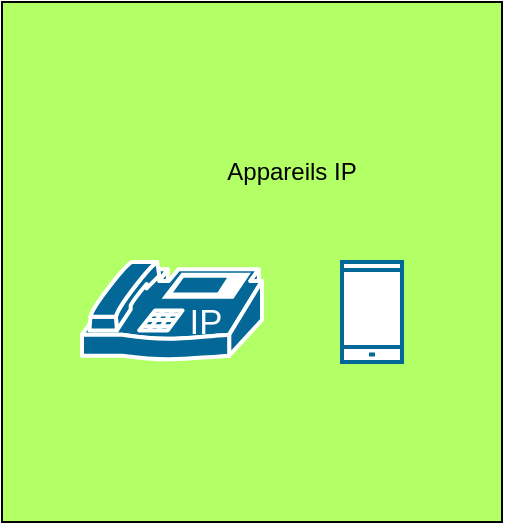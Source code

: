 <mxfile version="22.1.21" type="github">
  <diagram id="6a731a19-8d31-9384-78a2-239565b7b9f0" name="Page-1">
    <mxGraphModel dx="2480" dy="2045" grid="1" gridSize="10" guides="1" tooltips="1" connect="1" arrows="1" fold="1" page="1" pageScale="1" pageWidth="827" pageHeight="1169" background="none" math="0" shadow="0">
      <root>
        <mxCell id="0" />
        <mxCell id="1" parent="0" />
        <mxCell id="SxDLIcwmKD-dXs4k1muR-2266" value="" style="rounded=0;whiteSpace=wrap;html=1;rotation=90;fillColor=#B3FF66;shadow=0;" vertex="1" parent="1">
          <mxGeometry x="-1565" y="-625" width="260" height="250" as="geometry" />
        </mxCell>
        <mxCell id="SxDLIcwmKD-dXs4k1muR-2258" value="Appareils IP" style="text;strokeColor=none;align=center;fillColor=none;html=1;verticalAlign=middle;whiteSpace=wrap;rounded=0;" vertex="1" parent="1">
          <mxGeometry x="-1455" y="-560" width="80" height="30" as="geometry" />
        </mxCell>
        <mxCell id="SxDLIcwmKD-dXs4k1muR-2259" value="" style="shape=mxgraph.cisco.modems_and_phones.ip_phone;sketch=0;html=1;pointerEvents=1;dashed=0;fillColor=#036897;strokeColor=#ffffff;strokeWidth=2;verticalLabelPosition=bottom;verticalAlign=top;align=center;outlineConnect=0;" vertex="1" parent="1">
          <mxGeometry x="-1520" y="-500" width="90" height="50" as="geometry" />
        </mxCell>
        <mxCell id="SxDLIcwmKD-dXs4k1muR-2262" value="" style="html=1;verticalLabelPosition=bottom;align=center;labelBackgroundColor=#ffffff;verticalAlign=top;strokeWidth=2;strokeColor=#036897;shadow=0;dashed=0;shape=mxgraph.ios7.icons.smartphone;fillColor=#FFFFFF;" vertex="1" parent="1">
          <mxGeometry x="-1390" y="-500" width="30" height="50" as="geometry" />
        </mxCell>
      </root>
    </mxGraphModel>
  </diagram>
</mxfile>
